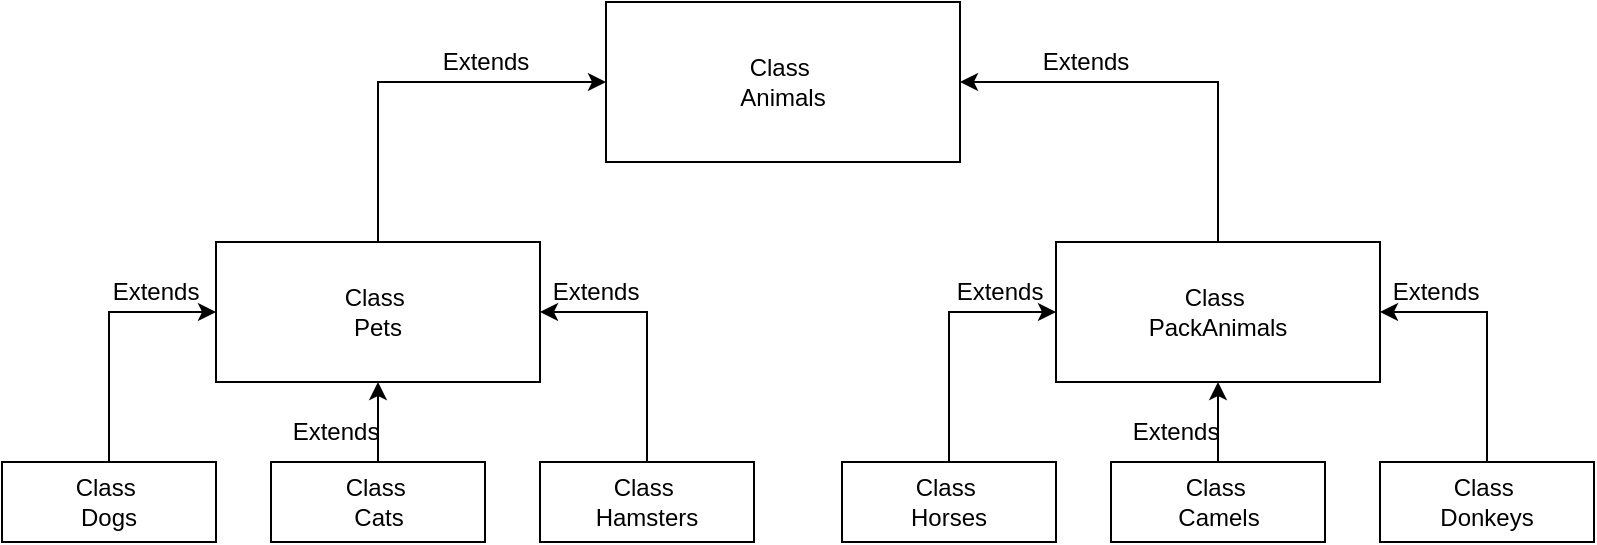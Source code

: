 <mxfile version="21.5.2" type="device">
  <diagram name="Страница 1" id="NvCAvKpkuBwsf7XnrH27">
    <mxGraphModel dx="1026" dy="693" grid="1" gridSize="10" guides="1" tooltips="1" connect="1" arrows="1" fold="1" page="1" pageScale="1" pageWidth="827" pageHeight="1169" math="0" shadow="0">
      <root>
        <mxCell id="0" />
        <mxCell id="1" parent="0" />
        <mxCell id="0u5gt4ed5dWWjyQQDWkq-1" value="Class&amp;nbsp;&lt;br&gt;Animals" style="rounded=0;whiteSpace=wrap;html=1;" vertex="1" parent="1">
          <mxGeometry x="325" y="40" width="177" height="80" as="geometry" />
        </mxCell>
        <mxCell id="0u5gt4ed5dWWjyQQDWkq-18" value="" style="edgeStyle=orthogonalEdgeStyle;rounded=0;orthogonalLoop=1;jettySize=auto;html=1;entryX=0;entryY=0.5;entryDx=0;entryDy=0;exitX=0.5;exitY=0;exitDx=0;exitDy=0;" edge="1" parent="1" source="0u5gt4ed5dWWjyQQDWkq-2" target="0u5gt4ed5dWWjyQQDWkq-1">
          <mxGeometry relative="1" as="geometry">
            <mxPoint x="211" y="75" as="targetPoint" />
          </mxGeometry>
        </mxCell>
        <mxCell id="0u5gt4ed5dWWjyQQDWkq-2" value="Class&amp;nbsp;&lt;br&gt;Pets" style="rounded=0;whiteSpace=wrap;html=1;" vertex="1" parent="1">
          <mxGeometry x="130" y="160" width="162" height="70" as="geometry" />
        </mxCell>
        <mxCell id="0u5gt4ed5dWWjyQQDWkq-27" style="edgeStyle=orthogonalEdgeStyle;rounded=0;orthogonalLoop=1;jettySize=auto;html=1;entryX=1;entryY=0.5;entryDx=0;entryDy=0;exitX=0.5;exitY=0;exitDx=0;exitDy=0;" edge="1" parent="1" source="0u5gt4ed5dWWjyQQDWkq-3" target="0u5gt4ed5dWWjyQQDWkq-1">
          <mxGeometry relative="1" as="geometry" />
        </mxCell>
        <mxCell id="0u5gt4ed5dWWjyQQDWkq-3" value="Class&amp;nbsp;&lt;br&gt;PackAnimals" style="rounded=0;whiteSpace=wrap;html=1;" vertex="1" parent="1">
          <mxGeometry x="550" y="160" width="162" height="70" as="geometry" />
        </mxCell>
        <mxCell id="0u5gt4ed5dWWjyQQDWkq-24" style="edgeStyle=orthogonalEdgeStyle;rounded=0;orthogonalLoop=1;jettySize=auto;html=1;entryX=0;entryY=0.5;entryDx=0;entryDy=0;" edge="1" parent="1" source="0u5gt4ed5dWWjyQQDWkq-4" target="0u5gt4ed5dWWjyQQDWkq-2">
          <mxGeometry relative="1" as="geometry" />
        </mxCell>
        <mxCell id="0u5gt4ed5dWWjyQQDWkq-4" value="Class&amp;nbsp;&lt;br&gt;Dogs" style="rounded=0;whiteSpace=wrap;html=1;" vertex="1" parent="1">
          <mxGeometry x="23" y="270" width="107" height="40" as="geometry" />
        </mxCell>
        <mxCell id="0u5gt4ed5dWWjyQQDWkq-25" style="edgeStyle=orthogonalEdgeStyle;rounded=0;orthogonalLoop=1;jettySize=auto;html=1;entryX=0.5;entryY=1;entryDx=0;entryDy=0;" edge="1" parent="1" source="0u5gt4ed5dWWjyQQDWkq-7" target="0u5gt4ed5dWWjyQQDWkq-2">
          <mxGeometry relative="1" as="geometry" />
        </mxCell>
        <mxCell id="0u5gt4ed5dWWjyQQDWkq-7" value="Class&amp;nbsp;&lt;br&gt;Cats" style="rounded=0;whiteSpace=wrap;html=1;" vertex="1" parent="1">
          <mxGeometry x="157.5" y="270" width="107" height="40" as="geometry" />
        </mxCell>
        <mxCell id="0u5gt4ed5dWWjyQQDWkq-26" style="edgeStyle=orthogonalEdgeStyle;rounded=0;orthogonalLoop=1;jettySize=auto;html=1;entryX=1;entryY=0.5;entryDx=0;entryDy=0;" edge="1" parent="1" source="0u5gt4ed5dWWjyQQDWkq-8" target="0u5gt4ed5dWWjyQQDWkq-2">
          <mxGeometry relative="1" as="geometry" />
        </mxCell>
        <mxCell id="0u5gt4ed5dWWjyQQDWkq-8" value="Class&amp;nbsp;&lt;br&gt;Hamsters" style="rounded=0;whiteSpace=wrap;html=1;" vertex="1" parent="1">
          <mxGeometry x="292" y="270" width="107" height="40" as="geometry" />
        </mxCell>
        <mxCell id="0u5gt4ed5dWWjyQQDWkq-28" style="edgeStyle=orthogonalEdgeStyle;rounded=0;orthogonalLoop=1;jettySize=auto;html=1;entryX=0;entryY=0.5;entryDx=0;entryDy=0;" edge="1" parent="1" source="0u5gt4ed5dWWjyQQDWkq-9" target="0u5gt4ed5dWWjyQQDWkq-3">
          <mxGeometry relative="1" as="geometry" />
        </mxCell>
        <mxCell id="0u5gt4ed5dWWjyQQDWkq-9" value="Class&amp;nbsp;&lt;br&gt;Horses" style="rounded=0;whiteSpace=wrap;html=1;" vertex="1" parent="1">
          <mxGeometry x="443" y="270" width="107" height="40" as="geometry" />
        </mxCell>
        <mxCell id="0u5gt4ed5dWWjyQQDWkq-29" style="edgeStyle=orthogonalEdgeStyle;rounded=0;orthogonalLoop=1;jettySize=auto;html=1;entryX=0.5;entryY=1;entryDx=0;entryDy=0;" edge="1" parent="1" source="0u5gt4ed5dWWjyQQDWkq-10" target="0u5gt4ed5dWWjyQQDWkq-3">
          <mxGeometry relative="1" as="geometry" />
        </mxCell>
        <mxCell id="0u5gt4ed5dWWjyQQDWkq-10" value="Class&amp;nbsp;&lt;br&gt;Camels" style="rounded=0;whiteSpace=wrap;html=1;" vertex="1" parent="1">
          <mxGeometry x="577.5" y="270" width="107" height="40" as="geometry" />
        </mxCell>
        <mxCell id="0u5gt4ed5dWWjyQQDWkq-30" style="edgeStyle=orthogonalEdgeStyle;rounded=0;orthogonalLoop=1;jettySize=auto;html=1;entryX=1;entryY=0.5;entryDx=0;entryDy=0;" edge="1" parent="1" source="0u5gt4ed5dWWjyQQDWkq-11" target="0u5gt4ed5dWWjyQQDWkq-3">
          <mxGeometry relative="1" as="geometry" />
        </mxCell>
        <mxCell id="0u5gt4ed5dWWjyQQDWkq-11" value="Class&amp;nbsp;&lt;br&gt;Donkeys" style="rounded=0;whiteSpace=wrap;html=1;" vertex="1" parent="1">
          <mxGeometry x="712" y="270" width="107" height="40" as="geometry" />
        </mxCell>
        <mxCell id="0u5gt4ed5dWWjyQQDWkq-20" value="Extends" style="text;html=1;strokeColor=none;fillColor=none;align=center;verticalAlign=middle;whiteSpace=wrap;rounded=0;" vertex="1" parent="1">
          <mxGeometry x="240" y="60" width="50" height="20" as="geometry" />
        </mxCell>
        <mxCell id="0u5gt4ed5dWWjyQQDWkq-23" value="Extends" style="text;html=1;strokeColor=none;fillColor=none;align=center;verticalAlign=middle;whiteSpace=wrap;rounded=0;" vertex="1" parent="1">
          <mxGeometry x="540" y="60" width="50" height="20" as="geometry" />
        </mxCell>
        <mxCell id="0u5gt4ed5dWWjyQQDWkq-31" value="Extends" style="text;html=1;strokeColor=none;fillColor=none;align=center;verticalAlign=middle;whiteSpace=wrap;rounded=0;" vertex="1" parent="1">
          <mxGeometry x="80" y="180" width="40" height="10" as="geometry" />
        </mxCell>
        <mxCell id="0u5gt4ed5dWWjyQQDWkq-32" value="Extends" style="text;html=1;strokeColor=none;fillColor=none;align=center;verticalAlign=middle;whiteSpace=wrap;rounded=0;" vertex="1" parent="1">
          <mxGeometry x="300" y="180" width="40" height="10" as="geometry" />
        </mxCell>
        <mxCell id="0u5gt4ed5dWWjyQQDWkq-33" value="Extends" style="text;html=1;strokeColor=none;fillColor=none;align=center;verticalAlign=middle;whiteSpace=wrap;rounded=0;" vertex="1" parent="1">
          <mxGeometry x="170" y="250" width="40" height="10" as="geometry" />
        </mxCell>
        <mxCell id="0u5gt4ed5dWWjyQQDWkq-34" value="Extends" style="text;html=1;strokeColor=none;fillColor=none;align=center;verticalAlign=middle;whiteSpace=wrap;rounded=0;" vertex="1" parent="1">
          <mxGeometry x="502" y="180" width="40" height="10" as="geometry" />
        </mxCell>
        <mxCell id="0u5gt4ed5dWWjyQQDWkq-35" value="Extends" style="text;html=1;strokeColor=none;fillColor=none;align=center;verticalAlign=middle;whiteSpace=wrap;rounded=0;" vertex="1" parent="1">
          <mxGeometry x="590" y="250" width="40" height="10" as="geometry" />
        </mxCell>
        <mxCell id="0u5gt4ed5dWWjyQQDWkq-36" value="Extends" style="text;html=1;strokeColor=none;fillColor=none;align=center;verticalAlign=middle;whiteSpace=wrap;rounded=0;" vertex="1" parent="1">
          <mxGeometry x="720" y="180" width="40" height="10" as="geometry" />
        </mxCell>
      </root>
    </mxGraphModel>
  </diagram>
</mxfile>
